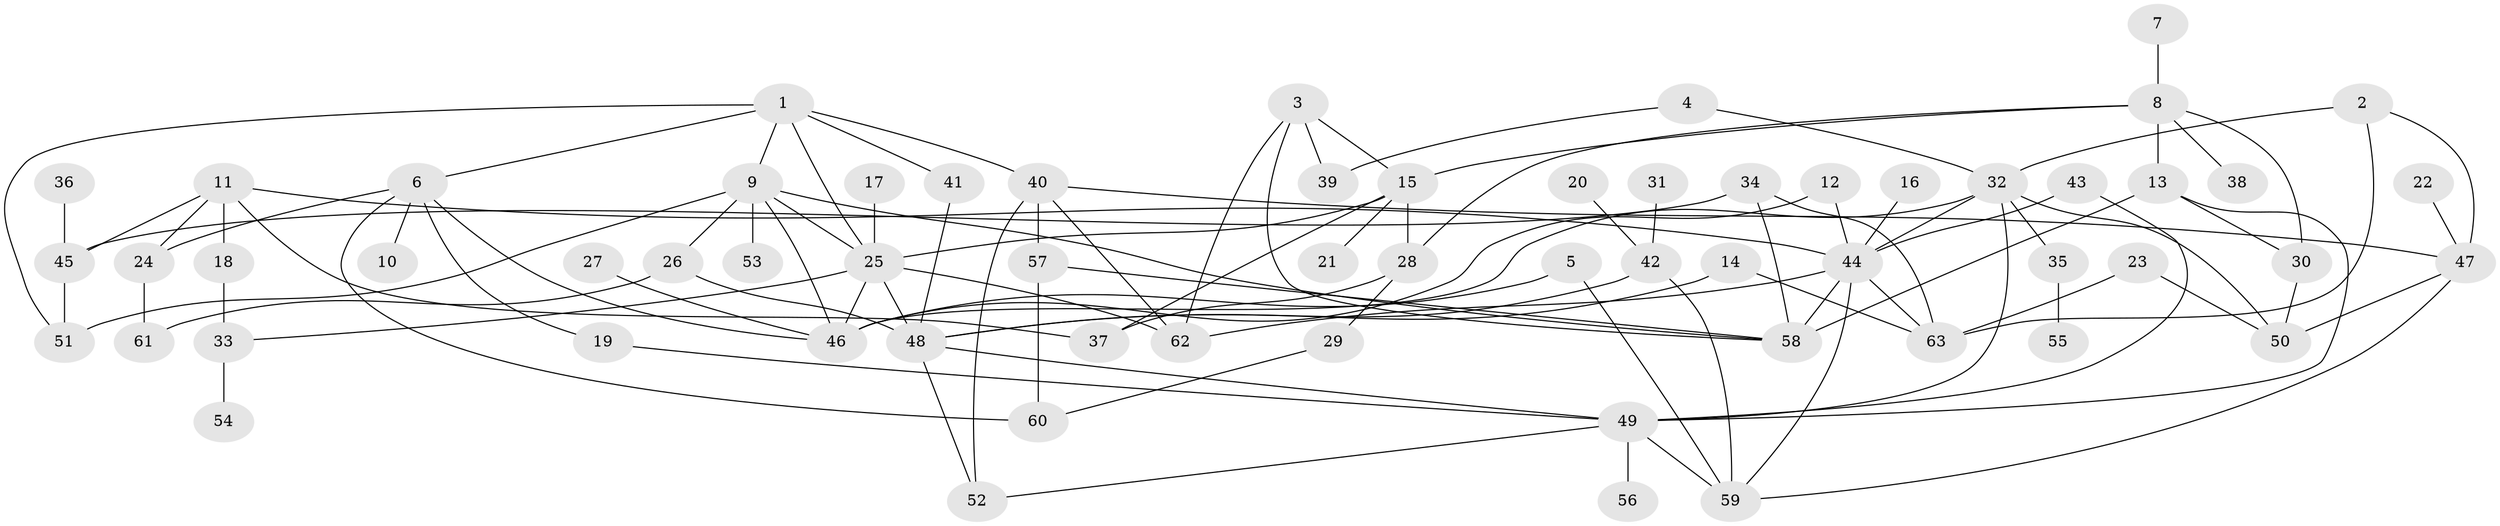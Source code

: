 // original degree distribution, {5: 0.032, 7: 0.032, 4: 0.12, 8: 0.016, 3: 0.232, 2: 0.352, 6: 0.016, 1: 0.2}
// Generated by graph-tools (version 1.1) at 2025/49/03/09/25 03:49:25]
// undirected, 63 vertices, 105 edges
graph export_dot {
graph [start="1"]
  node [color=gray90,style=filled];
  1;
  2;
  3;
  4;
  5;
  6;
  7;
  8;
  9;
  10;
  11;
  12;
  13;
  14;
  15;
  16;
  17;
  18;
  19;
  20;
  21;
  22;
  23;
  24;
  25;
  26;
  27;
  28;
  29;
  30;
  31;
  32;
  33;
  34;
  35;
  36;
  37;
  38;
  39;
  40;
  41;
  42;
  43;
  44;
  45;
  46;
  47;
  48;
  49;
  50;
  51;
  52;
  53;
  54;
  55;
  56;
  57;
  58;
  59;
  60;
  61;
  62;
  63;
  1 -- 6 [weight=1.0];
  1 -- 9 [weight=1.0];
  1 -- 25 [weight=1.0];
  1 -- 40 [weight=1.0];
  1 -- 41 [weight=1.0];
  1 -- 51 [weight=1.0];
  2 -- 32 [weight=1.0];
  2 -- 47 [weight=1.0];
  2 -- 63 [weight=1.0];
  3 -- 15 [weight=1.0];
  3 -- 39 [weight=1.0];
  3 -- 58 [weight=1.0];
  3 -- 62 [weight=1.0];
  4 -- 32 [weight=1.0];
  4 -- 39 [weight=1.0];
  5 -- 46 [weight=1.0];
  5 -- 59 [weight=1.0];
  6 -- 10 [weight=1.0];
  6 -- 19 [weight=1.0];
  6 -- 24 [weight=1.0];
  6 -- 46 [weight=1.0];
  6 -- 60 [weight=1.0];
  7 -- 8 [weight=1.0];
  8 -- 13 [weight=1.0];
  8 -- 15 [weight=1.0];
  8 -- 28 [weight=1.0];
  8 -- 30 [weight=1.0];
  8 -- 38 [weight=1.0];
  9 -- 25 [weight=1.0];
  9 -- 26 [weight=1.0];
  9 -- 46 [weight=1.0];
  9 -- 51 [weight=1.0];
  9 -- 53 [weight=1.0];
  9 -- 58 [weight=1.0];
  11 -- 18 [weight=1.0];
  11 -- 24 [weight=1.0];
  11 -- 37 [weight=1.0];
  11 -- 44 [weight=1.0];
  11 -- 45 [weight=1.0];
  12 -- 44 [weight=1.0];
  12 -- 46 [weight=1.0];
  13 -- 30 [weight=1.0];
  13 -- 49 [weight=1.0];
  13 -- 58 [weight=1.0];
  14 -- 48 [weight=1.0];
  14 -- 63 [weight=1.0];
  15 -- 21 [weight=1.0];
  15 -- 25 [weight=1.0];
  15 -- 28 [weight=1.0];
  15 -- 37 [weight=1.0];
  16 -- 44 [weight=1.0];
  17 -- 25 [weight=1.0];
  18 -- 33 [weight=1.0];
  19 -- 49 [weight=1.0];
  20 -- 42 [weight=1.0];
  22 -- 47 [weight=1.0];
  23 -- 50 [weight=1.0];
  23 -- 63 [weight=1.0];
  24 -- 61 [weight=1.0];
  25 -- 33 [weight=1.0];
  25 -- 46 [weight=1.0];
  25 -- 48 [weight=1.0];
  25 -- 62 [weight=1.0];
  26 -- 48 [weight=1.0];
  26 -- 61 [weight=1.0];
  27 -- 46 [weight=1.0];
  28 -- 29 [weight=1.0];
  28 -- 37 [weight=1.0];
  29 -- 60 [weight=1.0];
  30 -- 50 [weight=1.0];
  31 -- 42 [weight=1.0];
  32 -- 35 [weight=1.0];
  32 -- 44 [weight=1.0];
  32 -- 46 [weight=1.0];
  32 -- 49 [weight=2.0];
  32 -- 50 [weight=1.0];
  33 -- 54 [weight=1.0];
  34 -- 45 [weight=1.0];
  34 -- 58 [weight=1.0];
  34 -- 63 [weight=1.0];
  35 -- 55 [weight=1.0];
  36 -- 45 [weight=1.0];
  40 -- 47 [weight=1.0];
  40 -- 52 [weight=1.0];
  40 -- 57 [weight=1.0];
  40 -- 62 [weight=1.0];
  41 -- 48 [weight=1.0];
  42 -- 48 [weight=1.0];
  42 -- 59 [weight=1.0];
  43 -- 44 [weight=1.0];
  43 -- 49 [weight=1.0];
  44 -- 58 [weight=1.0];
  44 -- 59 [weight=1.0];
  44 -- 62 [weight=1.0];
  44 -- 63 [weight=1.0];
  45 -- 51 [weight=1.0];
  47 -- 50 [weight=1.0];
  47 -- 59 [weight=1.0];
  48 -- 49 [weight=1.0];
  48 -- 52 [weight=1.0];
  49 -- 52 [weight=1.0];
  49 -- 56 [weight=1.0];
  49 -- 59 [weight=1.0];
  57 -- 58 [weight=1.0];
  57 -- 60 [weight=1.0];
}
